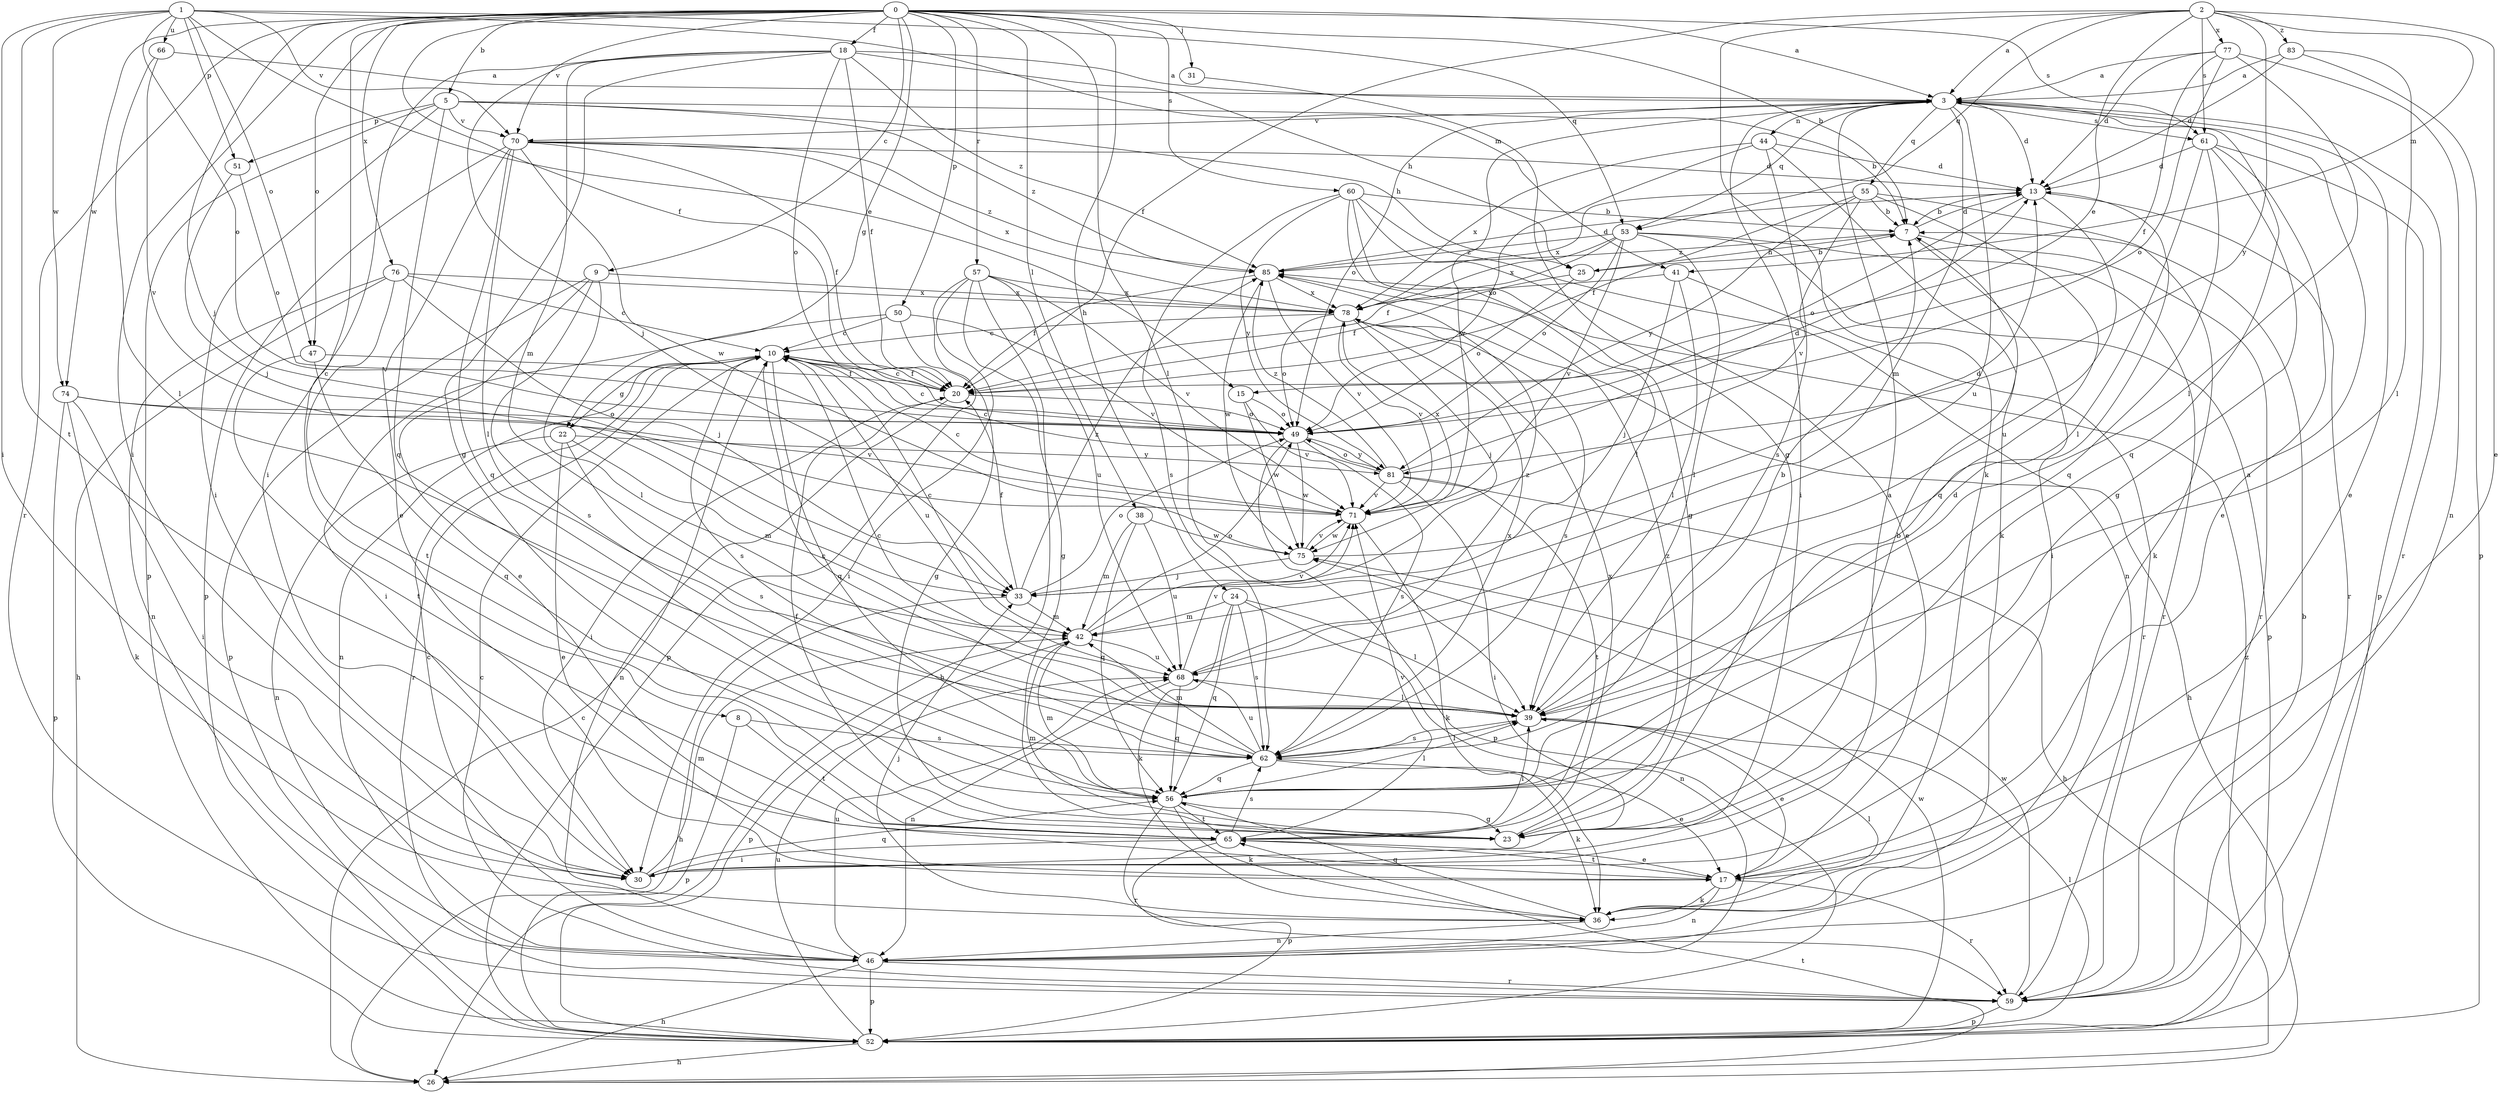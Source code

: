strict digraph  {
0;
1;
2;
3;
5;
7;
8;
9;
10;
13;
15;
17;
18;
20;
22;
23;
24;
25;
26;
30;
31;
33;
36;
38;
39;
41;
42;
44;
46;
47;
49;
50;
51;
52;
53;
55;
56;
57;
59;
60;
61;
62;
65;
66;
68;
70;
71;
74;
75;
76;
77;
78;
81;
83;
85;
0 -> 3  [label=a];
0 -> 5  [label=b];
0 -> 7  [label=b];
0 -> 8  [label=c];
0 -> 9  [label=c];
0 -> 18  [label=f];
0 -> 20  [label=f];
0 -> 22  [label=g];
0 -> 24  [label=h];
0 -> 30  [label=i];
0 -> 31  [label=j];
0 -> 33  [label=j];
0 -> 38  [label=l];
0 -> 39  [label=l];
0 -> 47  [label=o];
0 -> 50  [label=p];
0 -> 57  [label=r];
0 -> 59  [label=r];
0 -> 60  [label=s];
0 -> 61  [label=s];
0 -> 70  [label=v];
0 -> 74  [label=w];
0 -> 76  [label=x];
1 -> 15  [label=e];
1 -> 30  [label=i];
1 -> 41  [label=m];
1 -> 47  [label=o];
1 -> 49  [label=o];
1 -> 51  [label=p];
1 -> 53  [label=q];
1 -> 65  [label=t];
1 -> 66  [label=u];
1 -> 70  [label=v];
1 -> 74  [label=w];
2 -> 3  [label=a];
2 -> 15  [label=e];
2 -> 17  [label=e];
2 -> 20  [label=f];
2 -> 36  [label=k];
2 -> 41  [label=m];
2 -> 53  [label=q];
2 -> 61  [label=s];
2 -> 77  [label=x];
2 -> 81  [label=y];
2 -> 83  [label=z];
3 -> 13  [label=d];
3 -> 17  [label=e];
3 -> 30  [label=i];
3 -> 42  [label=m];
3 -> 44  [label=n];
3 -> 49  [label=o];
3 -> 53  [label=q];
3 -> 55  [label=q];
3 -> 56  [label=q];
3 -> 59  [label=r];
3 -> 61  [label=s];
3 -> 68  [label=u];
3 -> 70  [label=v];
3 -> 75  [label=w];
5 -> 7  [label=b];
5 -> 25  [label=h];
5 -> 30  [label=i];
5 -> 51  [label=p];
5 -> 52  [label=p];
5 -> 56  [label=q];
5 -> 70  [label=v];
5 -> 85  [label=z];
7 -> 13  [label=d];
7 -> 25  [label=h];
7 -> 30  [label=i];
7 -> 59  [label=r];
7 -> 85  [label=z];
8 -> 52  [label=p];
8 -> 62  [label=s];
8 -> 65  [label=t];
9 -> 17  [label=e];
9 -> 39  [label=l];
9 -> 52  [label=p];
9 -> 62  [label=s];
9 -> 78  [label=x];
10 -> 20  [label=f];
10 -> 22  [label=g];
10 -> 46  [label=n];
10 -> 56  [label=q];
10 -> 59  [label=r];
10 -> 62  [label=s];
10 -> 68  [label=u];
13 -> 7  [label=b];
13 -> 49  [label=o];
13 -> 59  [label=r];
13 -> 68  [label=u];
15 -> 49  [label=o];
15 -> 71  [label=v];
15 -> 75  [label=w];
17 -> 36  [label=k];
17 -> 46  [label=n];
17 -> 59  [label=r];
17 -> 65  [label=t];
18 -> 3  [label=a];
18 -> 20  [label=f];
18 -> 23  [label=g];
18 -> 25  [label=h];
18 -> 30  [label=i];
18 -> 33  [label=j];
18 -> 42  [label=m];
18 -> 49  [label=o];
18 -> 85  [label=z];
20 -> 10  [label=c];
20 -> 30  [label=i];
20 -> 46  [label=n];
20 -> 49  [label=o];
22 -> 17  [label=e];
22 -> 42  [label=m];
22 -> 46  [label=n];
22 -> 62  [label=s];
22 -> 81  [label=y];
23 -> 3  [label=a];
23 -> 7  [label=b];
23 -> 20  [label=f];
23 -> 42  [label=m];
23 -> 85  [label=z];
24 -> 36  [label=k];
24 -> 39  [label=l];
24 -> 42  [label=m];
24 -> 46  [label=n];
24 -> 56  [label=q];
24 -> 62  [label=s];
25 -> 7  [label=b];
25 -> 20  [label=f];
25 -> 49  [label=o];
26 -> 10  [label=c];
26 -> 65  [label=t];
30 -> 3  [label=a];
30 -> 42  [label=m];
30 -> 56  [label=q];
31 -> 23  [label=g];
33 -> 20  [label=f];
33 -> 26  [label=h];
33 -> 42  [label=m];
33 -> 49  [label=o];
33 -> 85  [label=z];
36 -> 33  [label=j];
36 -> 39  [label=l];
36 -> 46  [label=n];
36 -> 56  [label=q];
38 -> 42  [label=m];
38 -> 56  [label=q];
38 -> 68  [label=u];
38 -> 75  [label=w];
39 -> 7  [label=b];
39 -> 10  [label=c];
39 -> 17  [label=e];
39 -> 62  [label=s];
41 -> 33  [label=j];
41 -> 39  [label=l];
41 -> 59  [label=r];
41 -> 78  [label=x];
42 -> 10  [label=c];
42 -> 49  [label=o];
42 -> 52  [label=p];
42 -> 68  [label=u];
42 -> 71  [label=v];
44 -> 13  [label=d];
44 -> 36  [label=k];
44 -> 49  [label=o];
44 -> 62  [label=s];
44 -> 78  [label=x];
46 -> 10  [label=c];
46 -> 26  [label=h];
46 -> 52  [label=p];
46 -> 59  [label=r];
46 -> 68  [label=u];
47 -> 20  [label=f];
47 -> 56  [label=q];
47 -> 65  [label=t];
49 -> 10  [label=c];
49 -> 52  [label=p];
49 -> 62  [label=s];
49 -> 75  [label=w];
49 -> 81  [label=y];
50 -> 10  [label=c];
50 -> 23  [label=g];
50 -> 30  [label=i];
50 -> 71  [label=v];
51 -> 33  [label=j];
51 -> 49  [label=o];
52 -> 26  [label=h];
52 -> 39  [label=l];
52 -> 68  [label=u];
52 -> 75  [label=w];
52 -> 85  [label=z];
53 -> 20  [label=f];
53 -> 39  [label=l];
53 -> 49  [label=o];
53 -> 52  [label=p];
53 -> 59  [label=r];
53 -> 71  [label=v];
53 -> 78  [label=x];
53 -> 85  [label=z];
55 -> 7  [label=b];
55 -> 20  [label=f];
55 -> 36  [label=k];
55 -> 56  [label=q];
55 -> 71  [label=v];
55 -> 78  [label=x];
55 -> 81  [label=y];
56 -> 13  [label=d];
56 -> 23  [label=g];
56 -> 36  [label=k];
56 -> 39  [label=l];
56 -> 42  [label=m];
56 -> 59  [label=r];
56 -> 65  [label=t];
57 -> 23  [label=g];
57 -> 26  [label=h];
57 -> 30  [label=i];
57 -> 52  [label=p];
57 -> 68  [label=u];
57 -> 71  [label=v];
57 -> 78  [label=x];
59 -> 7  [label=b];
59 -> 10  [label=c];
59 -> 52  [label=p];
59 -> 75  [label=w];
60 -> 7  [label=b];
60 -> 17  [label=e];
60 -> 23  [label=g];
60 -> 39  [label=l];
60 -> 46  [label=n];
60 -> 62  [label=s];
60 -> 81  [label=y];
61 -> 13  [label=d];
61 -> 17  [label=e];
61 -> 23  [label=g];
61 -> 39  [label=l];
61 -> 52  [label=p];
61 -> 56  [label=q];
62 -> 10  [label=c];
62 -> 17  [label=e];
62 -> 36  [label=k];
62 -> 39  [label=l];
62 -> 42  [label=m];
62 -> 56  [label=q];
62 -> 68  [label=u];
62 -> 78  [label=x];
65 -> 17  [label=e];
65 -> 30  [label=i];
65 -> 39  [label=l];
65 -> 52  [label=p];
65 -> 62  [label=s];
65 -> 71  [label=v];
65 -> 78  [label=x];
66 -> 3  [label=a];
66 -> 39  [label=l];
66 -> 71  [label=v];
68 -> 39  [label=l];
68 -> 46  [label=n];
68 -> 56  [label=q];
68 -> 71  [label=v];
68 -> 85  [label=z];
70 -> 13  [label=d];
70 -> 17  [label=e];
70 -> 20  [label=f];
70 -> 39  [label=l];
70 -> 52  [label=p];
70 -> 56  [label=q];
70 -> 75  [label=w];
70 -> 78  [label=x];
70 -> 85  [label=z];
71 -> 10  [label=c];
71 -> 36  [label=k];
71 -> 75  [label=w];
71 -> 78  [label=x];
74 -> 30  [label=i];
74 -> 36  [label=k];
74 -> 49  [label=o];
74 -> 52  [label=p];
74 -> 71  [label=v];
75 -> 13  [label=d];
75 -> 33  [label=j];
75 -> 71  [label=v];
76 -> 10  [label=c];
76 -> 26  [label=h];
76 -> 33  [label=j];
76 -> 46  [label=n];
76 -> 65  [label=t];
76 -> 78  [label=x];
77 -> 3  [label=a];
77 -> 13  [label=d];
77 -> 20  [label=f];
77 -> 39  [label=l];
77 -> 46  [label=n];
77 -> 49  [label=o];
78 -> 10  [label=c];
78 -> 26  [label=h];
78 -> 33  [label=j];
78 -> 49  [label=o];
78 -> 62  [label=s];
78 -> 71  [label=v];
81 -> 10  [label=c];
81 -> 13  [label=d];
81 -> 26  [label=h];
81 -> 30  [label=i];
81 -> 49  [label=o];
81 -> 65  [label=t];
81 -> 71  [label=v];
81 -> 85  [label=z];
83 -> 3  [label=a];
83 -> 13  [label=d];
83 -> 39  [label=l];
83 -> 52  [label=p];
85 -> 13  [label=d];
85 -> 20  [label=f];
85 -> 71  [label=v];
85 -> 75  [label=w];
85 -> 78  [label=x];
}
